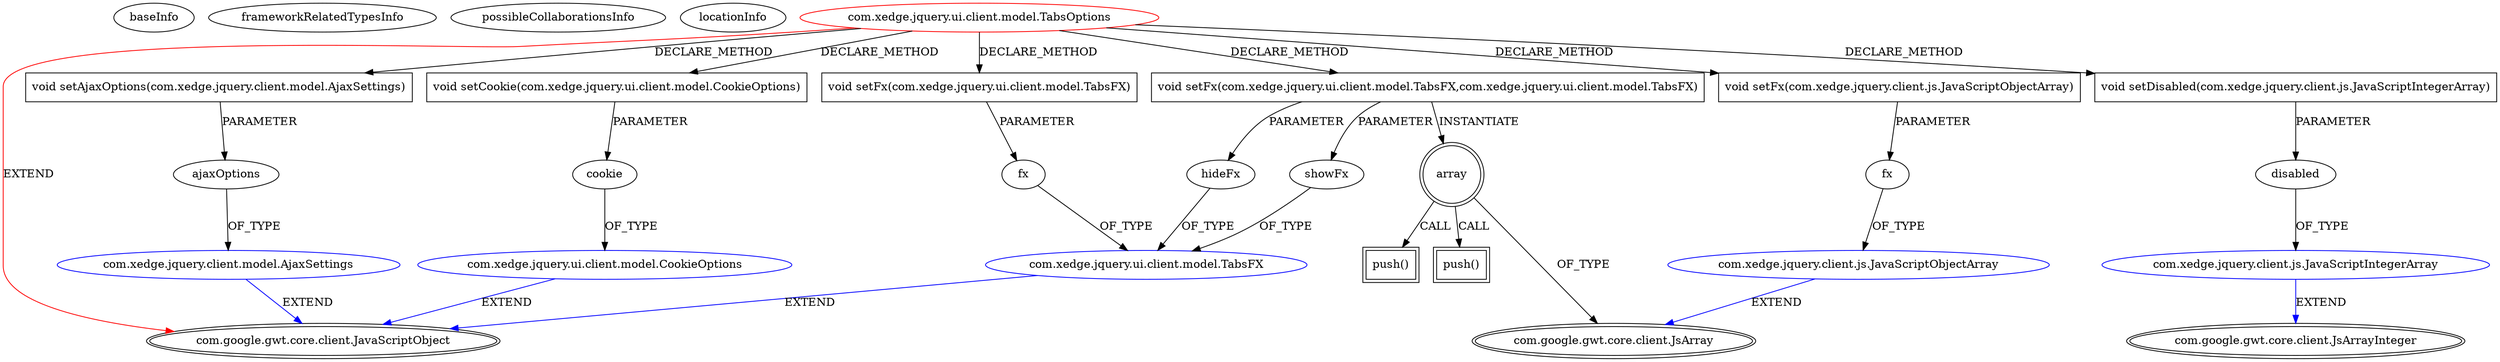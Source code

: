 digraph {
baseInfo[graphId=986,category="extension_graph",isAnonymous=false,possibleRelation=true]
frameworkRelatedTypesInfo[0="com.google.gwt.core.client.JavaScriptObject"]
possibleCollaborationsInfo[0="986~CLIENT_METHOD_DECLARATION-PARAMETER_DECLARATION-~com.google.gwt.core.client.JavaScriptObject ~com.google.gwt.core.client.JsArray ~false~false",1="986~CLIENT_METHOD_DECLARATION-PARAMETER_DECLARATION-~com.google.gwt.core.client.JavaScriptObject ~com.google.gwt.core.client.JavaScriptObject ~false~false",2="986~CLIENT_METHOD_DECLARATION-PARAMETER_DECLARATION-~com.google.gwt.core.client.JavaScriptObject ~com.google.gwt.core.client.JsArrayInteger ~false~false",3="986~CLIENT_METHOD_DECLARATION-PARAMETER_DECLARATION-CLIENT_METHOD_DECLARATION-PARAMETER_DECLARATION-CLIENT_METHOD_DECLARATION-PARAMETER_DECLARATION-~com.google.gwt.core.client.JavaScriptObject ~com.google.gwt.core.client.JavaScriptObject ~false~false"]
locationInfo[projectName="brychcy-gwt-jquery",filePath="/brychcy-gwt-jquery/gwt-jquery-master/src/com/xedge/jquery/ui/client/model/TabsOptions.java",contextSignature="TabsOptions",graphId="986"]
0[label="com.xedge.jquery.ui.client.model.TabsOptions",vertexType="ROOT_CLIENT_CLASS_DECLARATION",isFrameworkType=false,color=red]
1[label="com.google.gwt.core.client.JavaScriptObject",vertexType="FRAMEWORK_CLASS_TYPE",isFrameworkType=true,peripheries=2]
4[label="void setAjaxOptions(com.xedge.jquery.client.model.AjaxSettings)",vertexType="CLIENT_METHOD_DECLARATION",isFrameworkType=false,shape=box]
5[label="ajaxOptions",vertexType="PARAMETER_DECLARATION",isFrameworkType=false]
6[label="com.xedge.jquery.client.model.AjaxSettings",vertexType="REFERENCE_CLIENT_CLASS_DECLARATION",isFrameworkType=false,color=blue]
10[label="void setCookie(com.xedge.jquery.ui.client.model.CookieOptions)",vertexType="CLIENT_METHOD_DECLARATION",isFrameworkType=false,shape=box]
11[label="cookie",vertexType="PARAMETER_DECLARATION",isFrameworkType=false]
12[label="com.xedge.jquery.ui.client.model.CookieOptions",vertexType="REFERENCE_CLIENT_CLASS_DECLARATION",isFrameworkType=false,color=blue]
15[label="void setDisabled(com.xedge.jquery.client.js.JavaScriptIntegerArray)",vertexType="CLIENT_METHOD_DECLARATION",isFrameworkType=false,shape=box]
16[label="disabled",vertexType="PARAMETER_DECLARATION",isFrameworkType=false]
17[label="com.xedge.jquery.client.js.JavaScriptIntegerArray",vertexType="REFERENCE_CLIENT_CLASS_DECLARATION",isFrameworkType=false,color=blue]
18[label="com.google.gwt.core.client.JsArrayInteger",vertexType="FRAMEWORK_CLASS_TYPE",isFrameworkType=true,peripheries=2]
21[label="void setFx(com.xedge.jquery.ui.client.model.TabsFX)",vertexType="CLIENT_METHOD_DECLARATION",isFrameworkType=false,shape=box]
22[label="fx",vertexType="PARAMETER_DECLARATION",isFrameworkType=false]
23[label="com.xedge.jquery.ui.client.model.TabsFX",vertexType="REFERENCE_CLIENT_CLASS_DECLARATION",isFrameworkType=false,color=blue]
25[label="void setFx(com.xedge.jquery.ui.client.model.TabsFX,com.xedge.jquery.ui.client.model.TabsFX)",vertexType="CLIENT_METHOD_DECLARATION",isFrameworkType=false,shape=box]
26[label="hideFx",vertexType="PARAMETER_DECLARATION",isFrameworkType=false]
28[label="showFx",vertexType="PARAMETER_DECLARATION",isFrameworkType=false]
30[label="array",vertexType="VARIABLE_EXPRESION",isFrameworkType=true,peripheries=2,shape=circle]
32[label="com.google.gwt.core.client.JsArray",vertexType="FRAMEWORK_CLASS_TYPE",isFrameworkType=true,peripheries=2]
31[label="push()",vertexType="INSIDE_CALL",isFrameworkType=true,peripheries=2,shape=box]
34[label="push()",vertexType="INSIDE_CALL",isFrameworkType=true,peripheries=2,shape=box]
35[label="void setFx(com.xedge.jquery.client.js.JavaScriptObjectArray)",vertexType="CLIENT_METHOD_DECLARATION",isFrameworkType=false,shape=box]
36[label="fx",vertexType="PARAMETER_DECLARATION",isFrameworkType=false]
37[label="com.xedge.jquery.client.js.JavaScriptObjectArray",vertexType="REFERENCE_CLIENT_CLASS_DECLARATION",isFrameworkType=false,color=blue]
0->1[label="EXTEND",color=red]
0->4[label="DECLARE_METHOD"]
6->1[label="EXTEND",color=blue]
5->6[label="OF_TYPE"]
4->5[label="PARAMETER"]
0->10[label="DECLARE_METHOD"]
12->1[label="EXTEND",color=blue]
11->12[label="OF_TYPE"]
10->11[label="PARAMETER"]
0->15[label="DECLARE_METHOD"]
17->18[label="EXTEND",color=blue]
16->17[label="OF_TYPE"]
15->16[label="PARAMETER"]
0->21[label="DECLARE_METHOD"]
23->1[label="EXTEND",color=blue]
22->23[label="OF_TYPE"]
21->22[label="PARAMETER"]
0->25[label="DECLARE_METHOD"]
26->23[label="OF_TYPE"]
25->26[label="PARAMETER"]
28->23[label="OF_TYPE"]
25->28[label="PARAMETER"]
25->30[label="INSTANTIATE"]
30->32[label="OF_TYPE"]
30->31[label="CALL"]
30->34[label="CALL"]
0->35[label="DECLARE_METHOD"]
37->32[label="EXTEND",color=blue]
36->37[label="OF_TYPE"]
35->36[label="PARAMETER"]
}
